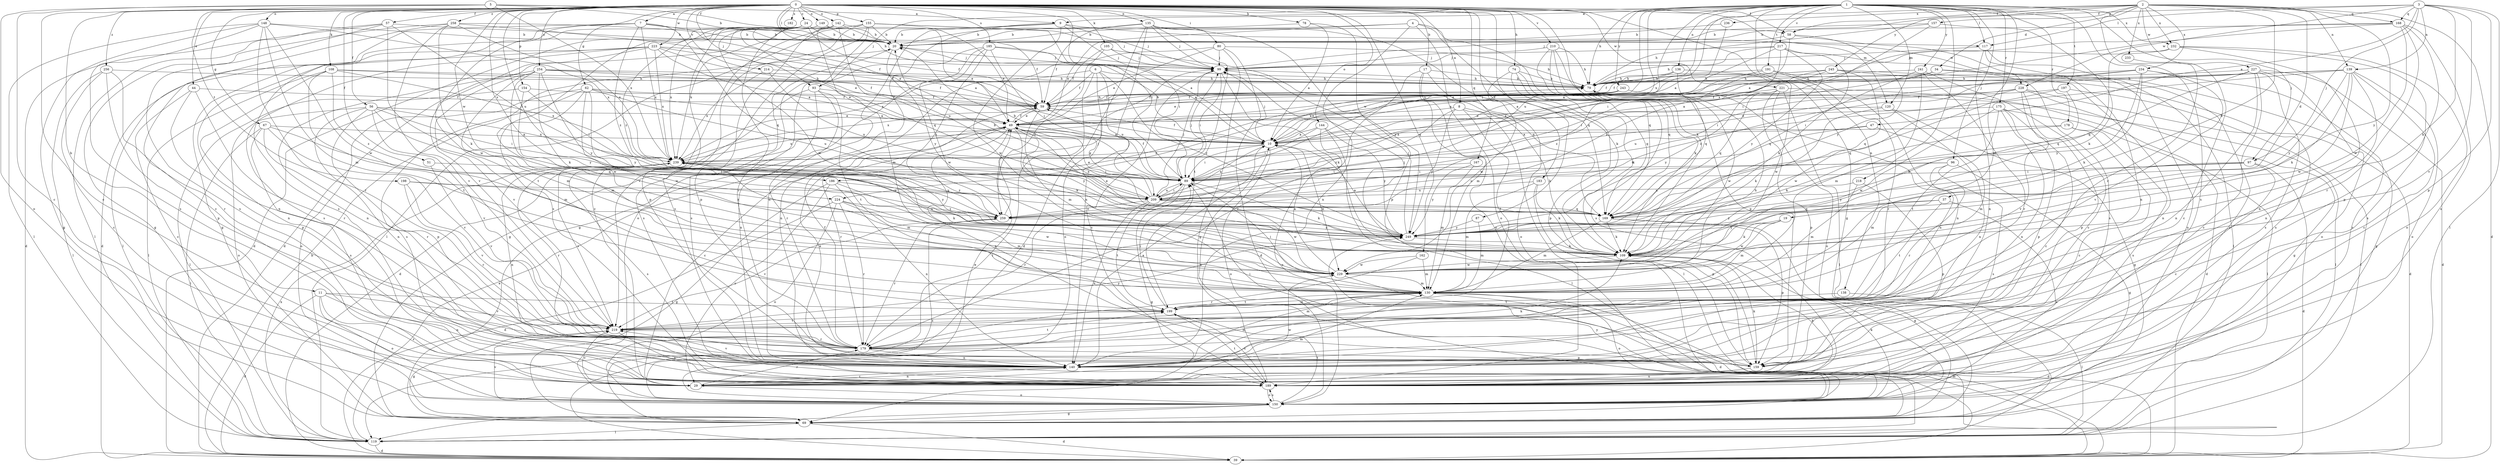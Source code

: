 strict digraph  {
0;
1;
2;
3;
4;
5;
6;
7;
8;
9;
10;
11;
17;
19;
20;
24;
29;
34;
37;
39;
44;
47;
49;
51;
56;
57;
58;
59;
62;
67;
69;
74;
78;
79;
80;
87;
89;
93;
96;
97;
99;
105;
108;
109;
117;
119;
120;
130;
135;
136;
138;
139;
140;
142;
144;
148;
149;
150;
154;
155;
157;
159;
162;
167;
168;
169;
175;
178;
179;
182;
183;
185;
186;
189;
191;
197;
198;
199;
209;
210;
214;
217;
218;
219;
221;
223;
224;
227;
228;
229;
232;
233;
234;
236;
239;
241;
243;
245;
249;
254;
256;
258;
259;
0 -> 7  [label=a];
0 -> 8  [label=a];
0 -> 11  [label=b];
0 -> 17  [label=b];
0 -> 24  [label=c];
0 -> 29  [label=c];
0 -> 44  [label=e];
0 -> 51  [label=f];
0 -> 56  [label=f];
0 -> 57  [label=f];
0 -> 58  [label=f];
0 -> 62  [label=g];
0 -> 67  [label=g];
0 -> 69  [label=g];
0 -> 74  [label=h];
0 -> 78  [label=h];
0 -> 79  [label=h];
0 -> 80  [label=i];
0 -> 87  [label=i];
0 -> 89  [label=i];
0 -> 93  [label=j];
0 -> 105  [label=k];
0 -> 108  [label=k];
0 -> 109  [label=k];
0 -> 117  [label=l];
0 -> 120  [label=m];
0 -> 135  [label=n];
0 -> 142  [label=o];
0 -> 144  [label=o];
0 -> 148  [label=o];
0 -> 149  [label=o];
0 -> 154  [label=p];
0 -> 155  [label=p];
0 -> 162  [label=q];
0 -> 167  [label=q];
0 -> 182  [label=s];
0 -> 183  [label=s];
0 -> 185  [label=s];
0 -> 186  [label=s];
0 -> 209  [label=u];
0 -> 210  [label=v];
0 -> 214  [label=v];
0 -> 221  [label=w];
0 -> 223  [label=w];
0 -> 224  [label=w];
0 -> 254  [label=z];
0 -> 256  [label=z];
0 -> 258  [label=z];
1 -> 9  [label=a];
1 -> 79  [label=h];
1 -> 89  [label=i];
1 -> 93  [label=j];
1 -> 96  [label=j];
1 -> 97  [label=j];
1 -> 117  [label=l];
1 -> 120  [label=m];
1 -> 130  [label=m];
1 -> 136  [label=n];
1 -> 138  [label=n];
1 -> 175  [label=r];
1 -> 178  [label=r];
1 -> 186  [label=s];
1 -> 189  [label=s];
1 -> 191  [label=t];
1 -> 197  [label=t];
1 -> 209  [label=u];
1 -> 217  [label=v];
1 -> 218  [label=v];
1 -> 224  [label=w];
1 -> 232  [label=x];
1 -> 241  [label=y];
1 -> 243  [label=y];
2 -> 19  [label=b];
2 -> 34  [label=d];
2 -> 37  [label=d];
2 -> 39  [label=d];
2 -> 58  [label=f];
2 -> 139  [label=n];
2 -> 157  [label=p];
2 -> 168  [label=q];
2 -> 179  [label=r];
2 -> 227  [label=w];
2 -> 232  [label=x];
2 -> 233  [label=x];
2 -> 234  [label=x];
2 -> 236  [label=x];
2 -> 239  [label=x];
2 -> 245  [label=y];
2 -> 249  [label=y];
3 -> 47  [label=e];
3 -> 58  [label=f];
3 -> 97  [label=j];
3 -> 109  [label=k];
3 -> 117  [label=l];
3 -> 119  [label=l];
3 -> 139  [label=n];
3 -> 159  [label=p];
3 -> 168  [label=q];
3 -> 219  [label=v];
3 -> 228  [label=w];
4 -> 20  [label=b];
4 -> 49  [label=e];
4 -> 109  [label=k];
4 -> 140  [label=n];
4 -> 150  [label=o];
4 -> 169  [label=q];
5 -> 9  [label=a];
5 -> 20  [label=b];
5 -> 29  [label=c];
5 -> 58  [label=f];
5 -> 150  [label=o];
5 -> 198  [label=t];
5 -> 239  [label=x];
6 -> 59  [label=f];
6 -> 79  [label=h];
6 -> 119  [label=l];
6 -> 140  [label=n];
6 -> 150  [label=o];
6 -> 209  [label=u];
6 -> 249  [label=y];
7 -> 20  [label=b];
7 -> 39  [label=d];
7 -> 49  [label=e];
7 -> 69  [label=g];
7 -> 169  [label=q];
7 -> 189  [label=s];
7 -> 239  [label=x];
7 -> 259  [label=z];
8 -> 49  [label=e];
8 -> 109  [label=k];
8 -> 119  [label=l];
8 -> 199  [label=t];
8 -> 249  [label=y];
8 -> 259  [label=z];
9 -> 20  [label=b];
9 -> 69  [label=g];
9 -> 89  [label=i];
9 -> 99  [label=j];
9 -> 140  [label=n];
9 -> 228  [label=w];
9 -> 229  [label=w];
10 -> 20  [label=b];
10 -> 59  [label=f];
10 -> 89  [label=i];
10 -> 99  [label=j];
10 -> 150  [label=o];
10 -> 229  [label=w];
10 -> 239  [label=x];
11 -> 39  [label=d];
11 -> 140  [label=n];
11 -> 150  [label=o];
11 -> 189  [label=s];
11 -> 199  [label=t];
11 -> 219  [label=v];
17 -> 79  [label=h];
17 -> 130  [label=m];
17 -> 150  [label=o];
17 -> 179  [label=r];
17 -> 189  [label=s];
19 -> 109  [label=k];
19 -> 130  [label=m];
19 -> 229  [label=w];
19 -> 249  [label=y];
20 -> 99  [label=j];
20 -> 189  [label=s];
20 -> 249  [label=y];
24 -> 10  [label=a];
24 -> 20  [label=b];
24 -> 59  [label=f];
24 -> 159  [label=p];
24 -> 169  [label=q];
24 -> 189  [label=s];
24 -> 219  [label=v];
24 -> 229  [label=w];
24 -> 239  [label=x];
24 -> 259  [label=z];
29 -> 130  [label=m];
29 -> 140  [label=n];
29 -> 150  [label=o];
29 -> 179  [label=r];
29 -> 219  [label=v];
29 -> 229  [label=w];
34 -> 10  [label=a];
34 -> 69  [label=g];
34 -> 79  [label=h];
34 -> 89  [label=i];
34 -> 189  [label=s];
37 -> 150  [label=o];
37 -> 169  [label=q];
37 -> 199  [label=t];
37 -> 249  [label=y];
39 -> 20  [label=b];
39 -> 130  [label=m];
44 -> 29  [label=c];
44 -> 59  [label=f];
44 -> 159  [label=p];
44 -> 179  [label=r];
47 -> 10  [label=a];
47 -> 130  [label=m];
47 -> 209  [label=u];
49 -> 10  [label=a];
49 -> 29  [label=c];
49 -> 59  [label=f];
49 -> 109  [label=k];
49 -> 179  [label=r];
49 -> 239  [label=x];
49 -> 249  [label=y];
51 -> 89  [label=i];
51 -> 219  [label=v];
56 -> 49  [label=e];
56 -> 89  [label=i];
56 -> 130  [label=m];
56 -> 140  [label=n];
56 -> 150  [label=o];
56 -> 159  [label=p];
56 -> 219  [label=v];
56 -> 239  [label=x];
57 -> 20  [label=b];
57 -> 39  [label=d];
57 -> 89  [label=i];
57 -> 119  [label=l];
57 -> 189  [label=s];
57 -> 229  [label=w];
58 -> 89  [label=i];
58 -> 99  [label=j];
58 -> 140  [label=n];
58 -> 249  [label=y];
59 -> 49  [label=e];
59 -> 79  [label=h];
59 -> 130  [label=m];
62 -> 10  [label=a];
62 -> 59  [label=f];
62 -> 130  [label=m];
62 -> 150  [label=o];
62 -> 189  [label=s];
62 -> 209  [label=u];
62 -> 229  [label=w];
62 -> 249  [label=y];
67 -> 10  [label=a];
67 -> 119  [label=l];
67 -> 169  [label=q];
67 -> 179  [label=r];
67 -> 189  [label=s];
67 -> 219  [label=v];
69 -> 39  [label=d];
69 -> 119  [label=l];
69 -> 249  [label=y];
69 -> 259  [label=z];
74 -> 79  [label=h];
74 -> 109  [label=k];
74 -> 159  [label=p];
74 -> 169  [label=q];
74 -> 229  [label=w];
78 -> 10  [label=a];
78 -> 20  [label=b];
78 -> 159  [label=p];
79 -> 59  [label=f];
79 -> 140  [label=n];
79 -> 229  [label=w];
80 -> 39  [label=d];
80 -> 49  [label=e];
80 -> 69  [label=g];
80 -> 79  [label=h];
80 -> 99  [label=j];
80 -> 239  [label=x];
87 -> 130  [label=m];
87 -> 249  [label=y];
89 -> 20  [label=b];
89 -> 49  [label=e];
89 -> 59  [label=f];
89 -> 69  [label=g];
89 -> 99  [label=j];
89 -> 109  [label=k];
89 -> 179  [label=r];
89 -> 209  [label=u];
93 -> 39  [label=d];
93 -> 59  [label=f];
93 -> 140  [label=n];
93 -> 179  [label=r];
93 -> 199  [label=t];
96 -> 69  [label=g];
96 -> 89  [label=i];
96 -> 179  [label=r];
96 -> 189  [label=s];
96 -> 209  [label=u];
97 -> 29  [label=c];
97 -> 39  [label=d];
97 -> 89  [label=i];
97 -> 130  [label=m];
97 -> 249  [label=y];
99 -> 79  [label=h];
99 -> 89  [label=i];
99 -> 109  [label=k];
99 -> 189  [label=s];
105 -> 59  [label=f];
105 -> 99  [label=j];
105 -> 169  [label=q];
105 -> 259  [label=z];
108 -> 59  [label=f];
108 -> 79  [label=h];
108 -> 119  [label=l];
108 -> 140  [label=n];
108 -> 199  [label=t];
108 -> 239  [label=x];
108 -> 259  [label=z];
109 -> 99  [label=j];
109 -> 229  [label=w];
109 -> 239  [label=x];
117 -> 99  [label=j];
117 -> 119  [label=l];
117 -> 140  [label=n];
117 -> 150  [label=o];
119 -> 39  [label=d];
119 -> 49  [label=e];
119 -> 239  [label=x];
120 -> 49  [label=e];
120 -> 69  [label=g];
120 -> 109  [label=k];
120 -> 140  [label=n];
130 -> 39  [label=d];
130 -> 79  [label=h];
130 -> 89  [label=i];
130 -> 150  [label=o];
130 -> 199  [label=t];
135 -> 20  [label=b];
135 -> 39  [label=d];
135 -> 59  [label=f];
135 -> 99  [label=j];
135 -> 140  [label=n];
135 -> 169  [label=q];
135 -> 199  [label=t];
135 -> 249  [label=y];
136 -> 59  [label=f];
136 -> 79  [label=h];
136 -> 169  [label=q];
136 -> 229  [label=w];
138 -> 119  [label=l];
138 -> 199  [label=t];
139 -> 10  [label=a];
139 -> 29  [label=c];
139 -> 79  [label=h];
139 -> 89  [label=i];
139 -> 109  [label=k];
139 -> 140  [label=n];
139 -> 150  [label=o];
139 -> 229  [label=w];
139 -> 249  [label=y];
140 -> 10  [label=a];
140 -> 29  [label=c];
140 -> 49  [label=e];
140 -> 109  [label=k];
140 -> 130  [label=m];
140 -> 219  [label=v];
142 -> 20  [label=b];
142 -> 39  [label=d];
142 -> 49  [label=e];
142 -> 130  [label=m];
142 -> 159  [label=p];
142 -> 209  [label=u];
142 -> 239  [label=x];
144 -> 10  [label=a];
144 -> 89  [label=i];
144 -> 119  [label=l];
144 -> 150  [label=o];
144 -> 249  [label=y];
148 -> 20  [label=b];
148 -> 69  [label=g];
148 -> 119  [label=l];
148 -> 130  [label=m];
148 -> 179  [label=r];
148 -> 189  [label=s];
148 -> 229  [label=w];
148 -> 239  [label=x];
149 -> 20  [label=b];
149 -> 39  [label=d];
149 -> 59  [label=f];
149 -> 179  [label=r];
150 -> 49  [label=e];
150 -> 69  [label=g];
150 -> 109  [label=k];
150 -> 119  [label=l];
150 -> 189  [label=s];
150 -> 199  [label=t];
150 -> 219  [label=v];
154 -> 59  [label=f];
154 -> 89  [label=i];
154 -> 119  [label=l];
154 -> 249  [label=y];
155 -> 10  [label=a];
155 -> 20  [label=b];
155 -> 29  [label=c];
155 -> 49  [label=e];
155 -> 99  [label=j];
155 -> 119  [label=l];
155 -> 150  [label=o];
155 -> 189  [label=s];
155 -> 219  [label=v];
157 -> 20  [label=b];
157 -> 79  [label=h];
157 -> 109  [label=k];
157 -> 239  [label=x];
159 -> 49  [label=e];
159 -> 89  [label=i];
159 -> 109  [label=k];
159 -> 189  [label=s];
162 -> 130  [label=m];
162 -> 179  [label=r];
162 -> 229  [label=w];
167 -> 89  [label=i];
167 -> 130  [label=m];
167 -> 249  [label=y];
168 -> 10  [label=a];
168 -> 20  [label=b];
168 -> 89  [label=i];
168 -> 159  [label=p];
168 -> 179  [label=r];
168 -> 189  [label=s];
168 -> 229  [label=w];
169 -> 49  [label=e];
169 -> 69  [label=g];
169 -> 109  [label=k];
169 -> 130  [label=m];
169 -> 159  [label=p];
175 -> 29  [label=c];
175 -> 49  [label=e];
175 -> 119  [label=l];
175 -> 140  [label=n];
175 -> 159  [label=p];
175 -> 199  [label=t];
175 -> 229  [label=w];
178 -> 10  [label=a];
178 -> 29  [label=c];
178 -> 109  [label=k];
178 -> 189  [label=s];
179 -> 59  [label=f];
179 -> 140  [label=n];
179 -> 159  [label=p];
179 -> 199  [label=t];
183 -> 109  [label=k];
183 -> 130  [label=m];
183 -> 159  [label=p];
183 -> 209  [label=u];
185 -> 10  [label=a];
185 -> 69  [label=g];
185 -> 89  [label=i];
185 -> 99  [label=j];
185 -> 189  [label=s];
185 -> 229  [label=w];
185 -> 259  [label=z];
186 -> 29  [label=c];
186 -> 69  [label=g];
186 -> 109  [label=k];
186 -> 140  [label=n];
186 -> 209  [label=u];
189 -> 10  [label=a];
189 -> 109  [label=k];
189 -> 150  [label=o];
189 -> 199  [label=t];
191 -> 79  [label=h];
191 -> 140  [label=n];
191 -> 179  [label=r];
191 -> 259  [label=z];
197 -> 59  [label=f];
197 -> 109  [label=k];
197 -> 119  [label=l];
197 -> 169  [label=q];
198 -> 179  [label=r];
198 -> 209  [label=u];
198 -> 219  [label=v];
198 -> 259  [label=z];
199 -> 89  [label=i];
199 -> 130  [label=m];
199 -> 189  [label=s];
199 -> 219  [label=v];
209 -> 10  [label=a];
209 -> 20  [label=b];
209 -> 49  [label=e];
209 -> 89  [label=i];
209 -> 99  [label=j];
209 -> 140  [label=n];
209 -> 169  [label=q];
209 -> 199  [label=t];
209 -> 229  [label=w];
209 -> 259  [label=z];
210 -> 79  [label=h];
210 -> 99  [label=j];
210 -> 109  [label=k];
210 -> 159  [label=p];
210 -> 169  [label=q];
210 -> 189  [label=s];
214 -> 79  [label=h];
214 -> 209  [label=u];
214 -> 239  [label=x];
217 -> 10  [label=a];
217 -> 79  [label=h];
217 -> 99  [label=j];
217 -> 109  [label=k];
217 -> 189  [label=s];
217 -> 249  [label=y];
217 -> 259  [label=z];
218 -> 130  [label=m];
218 -> 159  [label=p];
218 -> 209  [label=u];
219 -> 69  [label=g];
219 -> 130  [label=m];
219 -> 179  [label=r];
219 -> 189  [label=s];
219 -> 249  [label=y];
221 -> 39  [label=d];
221 -> 59  [label=f];
221 -> 119  [label=l];
221 -> 150  [label=o];
221 -> 159  [label=p];
221 -> 169  [label=q];
221 -> 249  [label=y];
223 -> 10  [label=a];
223 -> 49  [label=e];
223 -> 59  [label=f];
223 -> 99  [label=j];
223 -> 119  [label=l];
223 -> 140  [label=n];
223 -> 189  [label=s];
223 -> 199  [label=t];
223 -> 239  [label=x];
224 -> 39  [label=d];
224 -> 130  [label=m];
224 -> 150  [label=o];
224 -> 179  [label=r];
224 -> 229  [label=w];
224 -> 259  [label=z];
227 -> 29  [label=c];
227 -> 39  [label=d];
227 -> 79  [label=h];
227 -> 140  [label=n];
227 -> 150  [label=o];
227 -> 169  [label=q];
227 -> 189  [label=s];
227 -> 259  [label=z];
228 -> 39  [label=d];
228 -> 59  [label=f];
228 -> 69  [label=g];
228 -> 159  [label=p];
228 -> 209  [label=u];
228 -> 219  [label=v];
228 -> 229  [label=w];
229 -> 10  [label=a];
229 -> 39  [label=d];
229 -> 130  [label=m];
232 -> 99  [label=j];
232 -> 140  [label=n];
232 -> 150  [label=o];
232 -> 169  [label=q];
232 -> 189  [label=s];
233 -> 29  [label=c];
234 -> 10  [label=a];
234 -> 79  [label=h];
234 -> 89  [label=i];
234 -> 109  [label=k];
234 -> 189  [label=s];
234 -> 219  [label=v];
234 -> 249  [label=y];
236 -> 10  [label=a];
236 -> 20  [label=b];
239 -> 89  [label=i];
239 -> 130  [label=m];
239 -> 140  [label=n];
239 -> 179  [label=r];
239 -> 189  [label=s];
239 -> 219  [label=v];
239 -> 249  [label=y];
239 -> 259  [label=z];
241 -> 29  [label=c];
241 -> 79  [label=h];
241 -> 130  [label=m];
241 -> 169  [label=q];
241 -> 179  [label=r];
243 -> 10  [label=a];
243 -> 49  [label=e];
243 -> 59  [label=f];
243 -> 119  [label=l];
243 -> 239  [label=x];
245 -> 49  [label=e];
245 -> 59  [label=f];
245 -> 79  [label=h];
245 -> 140  [label=n];
245 -> 169  [label=q];
245 -> 189  [label=s];
245 -> 239  [label=x];
249 -> 10  [label=a];
249 -> 49  [label=e];
249 -> 99  [label=j];
249 -> 109  [label=k];
254 -> 49  [label=e];
254 -> 59  [label=f];
254 -> 79  [label=h];
254 -> 109  [label=k];
254 -> 130  [label=m];
254 -> 140  [label=n];
254 -> 219  [label=v];
254 -> 229  [label=w];
254 -> 249  [label=y];
256 -> 29  [label=c];
256 -> 79  [label=h];
256 -> 119  [label=l];
256 -> 159  [label=p];
256 -> 179  [label=r];
258 -> 20  [label=b];
258 -> 29  [label=c];
258 -> 59  [label=f];
258 -> 69  [label=g];
258 -> 109  [label=k];
258 -> 219  [label=v];
258 -> 239  [label=x];
259 -> 99  [label=j];
259 -> 179  [label=r];
259 -> 219  [label=v];
259 -> 249  [label=y];
}
